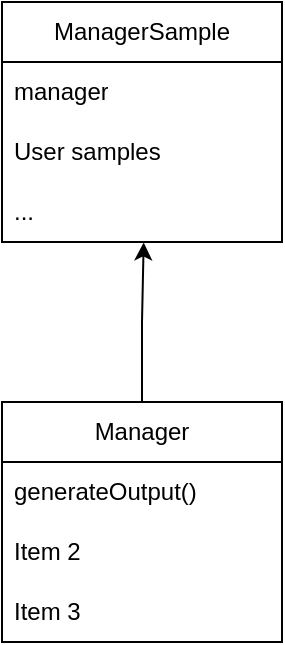 <mxfile version="24.8.4">
  <diagram id="C5RBs43oDa-KdzZeNtuy" name="Manager">
    <mxGraphModel dx="1042" dy="607" grid="1" gridSize="10" guides="1" tooltips="1" connect="1" arrows="1" fold="1" page="1" pageScale="1" pageWidth="827" pageHeight="1169" math="0" shadow="0">
      <root>
        <mxCell id="WIyWlLk6GJQsqaUBKTNV-0" />
        <mxCell id="WIyWlLk6GJQsqaUBKTNV-1" parent="WIyWlLk6GJQsqaUBKTNV-0" />
        <mxCell id="9lalcjFkK34h0deYs-YS-0" value="ManagerSample" style="swimlane;fontStyle=0;childLayout=stackLayout;horizontal=1;startSize=30;horizontalStack=0;resizeParent=1;resizeParentMax=0;resizeLast=0;collapsible=1;marginBottom=0;whiteSpace=wrap;html=1;" vertex="1" parent="WIyWlLk6GJQsqaUBKTNV-1">
          <mxGeometry x="344" y="40" width="140" height="120" as="geometry" />
        </mxCell>
        <mxCell id="9lalcjFkK34h0deYs-YS-1" value="manager" style="text;strokeColor=none;fillColor=none;align=left;verticalAlign=middle;spacingLeft=4;spacingRight=4;overflow=hidden;points=[[0,0.5],[1,0.5]];portConstraint=eastwest;rotatable=0;whiteSpace=wrap;html=1;" vertex="1" parent="9lalcjFkK34h0deYs-YS-0">
          <mxGeometry y="30" width="140" height="30" as="geometry" />
        </mxCell>
        <mxCell id="9lalcjFkK34h0deYs-YS-2" value="User samples" style="text;strokeColor=none;fillColor=none;align=left;verticalAlign=middle;spacingLeft=4;spacingRight=4;overflow=hidden;points=[[0,0.5],[1,0.5]];portConstraint=eastwest;rotatable=0;whiteSpace=wrap;html=1;" vertex="1" parent="9lalcjFkK34h0deYs-YS-0">
          <mxGeometry y="60" width="140" height="30" as="geometry" />
        </mxCell>
        <mxCell id="9lalcjFkK34h0deYs-YS-3" value="..." style="text;strokeColor=none;fillColor=none;align=left;verticalAlign=middle;spacingLeft=4;spacingRight=4;overflow=hidden;points=[[0,0.5],[1,0.5]];portConstraint=eastwest;rotatable=0;whiteSpace=wrap;html=1;" vertex="1" parent="9lalcjFkK34h0deYs-YS-0">
          <mxGeometry y="90" width="140" height="30" as="geometry" />
        </mxCell>
        <mxCell id="9lalcjFkK34h0deYs-YS-4" value="Manager" style="swimlane;fontStyle=0;childLayout=stackLayout;horizontal=1;startSize=30;horizontalStack=0;resizeParent=1;resizeParentMax=0;resizeLast=0;collapsible=1;marginBottom=0;whiteSpace=wrap;html=1;" vertex="1" parent="WIyWlLk6GJQsqaUBKTNV-1">
          <mxGeometry x="344" y="240" width="140" height="120" as="geometry" />
        </mxCell>
        <mxCell id="9lalcjFkK34h0deYs-YS-5" value="generateOutput()" style="text;strokeColor=none;fillColor=none;align=left;verticalAlign=middle;spacingLeft=4;spacingRight=4;overflow=hidden;points=[[0,0.5],[1,0.5]];portConstraint=eastwest;rotatable=0;whiteSpace=wrap;html=1;" vertex="1" parent="9lalcjFkK34h0deYs-YS-4">
          <mxGeometry y="30" width="140" height="30" as="geometry" />
        </mxCell>
        <mxCell id="9lalcjFkK34h0deYs-YS-6" value="Item 2" style="text;strokeColor=none;fillColor=none;align=left;verticalAlign=middle;spacingLeft=4;spacingRight=4;overflow=hidden;points=[[0,0.5],[1,0.5]];portConstraint=eastwest;rotatable=0;whiteSpace=wrap;html=1;" vertex="1" parent="9lalcjFkK34h0deYs-YS-4">
          <mxGeometry y="60" width="140" height="30" as="geometry" />
        </mxCell>
        <mxCell id="9lalcjFkK34h0deYs-YS-7" value="Item 3" style="text;strokeColor=none;fillColor=none;align=left;verticalAlign=middle;spacingLeft=4;spacingRight=4;overflow=hidden;points=[[0,0.5],[1,0.5]];portConstraint=eastwest;rotatable=0;whiteSpace=wrap;html=1;" vertex="1" parent="9lalcjFkK34h0deYs-YS-4">
          <mxGeometry y="90" width="140" height="30" as="geometry" />
        </mxCell>
        <mxCell id="9lalcjFkK34h0deYs-YS-8" style="edgeStyle=orthogonalEdgeStyle;rounded=0;orthogonalLoop=1;jettySize=auto;html=1;entryX=0.506;entryY=1.007;entryDx=0;entryDy=0;entryPerimeter=0;" edge="1" parent="WIyWlLk6GJQsqaUBKTNV-1" source="9lalcjFkK34h0deYs-YS-4" target="9lalcjFkK34h0deYs-YS-3">
          <mxGeometry relative="1" as="geometry" />
        </mxCell>
      </root>
    </mxGraphModel>
  </diagram>
</mxfile>
